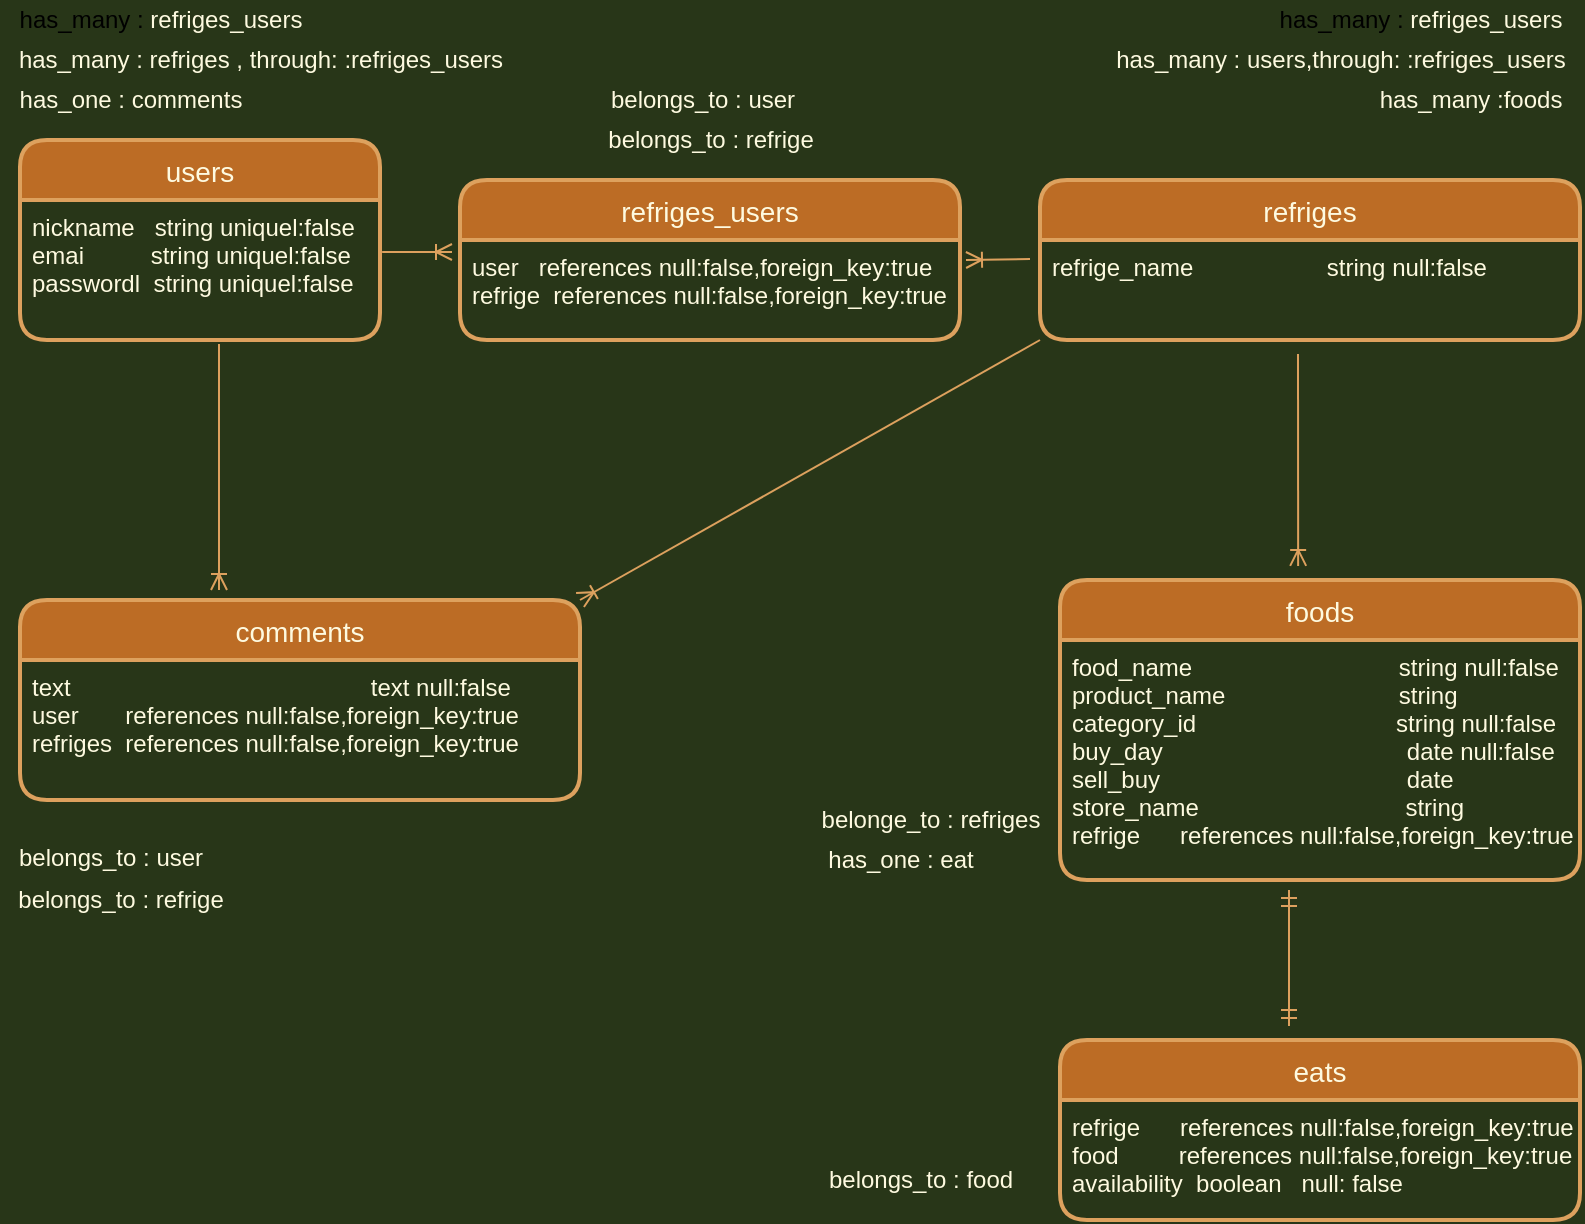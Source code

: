 <mxfile version="13.10.0" type="embed">
    <diagram id="lyI2KkDharn-gFjJ3-VB" name="ページ1">
        <mxGraphModel dx="968" dy="680" grid="1" gridSize="10" guides="1" tooltips="1" connect="1" arrows="1" fold="1" page="1" pageScale="1" pageWidth="827" pageHeight="1169" background="#283618" math="0" shadow="0">
            <root>
                <mxCell id="0"/>
                <mxCell id="1" parent="0"/>
                <mxCell id="11" value="" style="fontSize=12;html=1;endArrow=ERoneToMany;strokeColor=#DDA15E;fontColor=#FEFAE0;labelBackgroundColor=#283618;" parent="1" edge="1">
                    <mxGeometry width="100" height="100" relative="1" as="geometry">
                        <mxPoint x="525" y="229.5" as="sourcePoint"/>
                        <mxPoint x="493" y="230" as="targetPoint"/>
                        <Array as="points"/>
                    </mxGeometry>
                </mxCell>
                <mxCell id="12" value="" style="fontSize=12;html=1;endArrow=ERoneToMany;strokeColor=#DDA15E;fontColor=#FEFAE0;exitX=0;exitY=1;exitDx=0;exitDy=0;entryX=1;entryY=0;entryDx=0;entryDy=0;labelBackgroundColor=#283618;" parent="1" source="42" target="43" edge="1">
                    <mxGeometry width="100" height="100" relative="1" as="geometry">
                        <mxPoint x="460" y="300" as="sourcePoint"/>
                        <mxPoint x="300" y="398" as="targetPoint"/>
                    </mxGeometry>
                </mxCell>
                <mxCell id="17" value="has_many : users,through: :refriges_users" style="text;html=1;align=center;verticalAlign=middle;resizable=0;points=[];autosize=1;fontColor=#FEFAE0;" parent="1" vertex="1">
                    <mxGeometry x="560" y="120" width="240" height="20" as="geometry"/>
                </mxCell>
                <mxCell id="18" value="has_many : refriges , through: :refriges_users" style="text;html=1;align=center;verticalAlign=middle;resizable=0;points=[];autosize=1;fontColor=#FEFAE0;" parent="1" vertex="1">
                    <mxGeometry x="10" y="120" width="260" height="20" as="geometry"/>
                </mxCell>
                <mxCell id="22" value="has_many :foods" style="text;html=1;align=center;verticalAlign=middle;resizable=0;points=[];autosize=1;fontColor=#FEFAE0;" parent="1" vertex="1">
                    <mxGeometry x="690" y="140" width="110" height="20" as="geometry"/>
                </mxCell>
                <mxCell id="23" value="belongs_to : refrige" style="text;html=1;align=center;verticalAlign=middle;resizable=0;points=[];autosize=1;fontColor=#FEFAE0;" parent="1" vertex="1">
                    <mxGeometry x="10" y="540" width="120" height="20" as="geometry"/>
                </mxCell>
                <mxCell id="24" value="has_one : comments" style="text;html=1;align=center;verticalAlign=middle;resizable=0;points=[];autosize=1;fontColor=#FEFAE0;" parent="1" vertex="1">
                    <mxGeometry x="10" y="140" width="130" height="20" as="geometry"/>
                </mxCell>
                <mxCell id="25" value="belongs_to : user" style="text;html=1;align=center;verticalAlign=middle;resizable=0;points=[];autosize=1;fontColor=#FEFAE0;" parent="1" vertex="1">
                    <mxGeometry x="10" y="519" width="110" height="20" as="geometry"/>
                </mxCell>
                <mxCell id="46" value="" style="fontSize=12;html=1;endArrow=ERoneToMany;strokeColor=#DDA15E;fontColor=#FEFAE0;labelBackgroundColor=#283618;" parent="1" edge="1">
                    <mxGeometry width="100" height="100" relative="1" as="geometry">
                        <mxPoint x="119.5" y="272" as="sourcePoint"/>
                        <mxPoint x="119.5" y="395" as="targetPoint"/>
                    </mxGeometry>
                </mxCell>
                <mxCell id="47" value="" style="fontSize=12;html=1;endArrow=ERoneToMany;strokeColor=#DDA15E;fontColor=#FEFAE0;entryX=0.458;entryY=-0.027;entryDx=0;entryDy=0;entryPerimeter=0;labelBackgroundColor=#283618;" parent="1" edge="1">
                    <mxGeometry width="100" height="100" relative="1" as="geometry">
                        <mxPoint x="659" y="277" as="sourcePoint"/>
                        <mxPoint x="659.08" y="382.95" as="targetPoint"/>
                    </mxGeometry>
                </mxCell>
                <mxCell id="43" value="comments" style="swimlane;childLayout=stackLayout;horizontal=1;startSize=30;horizontalStack=0;rounded=1;fontSize=14;fontStyle=0;strokeWidth=2;resizeParent=0;resizeLast=1;shadow=0;dashed=0;align=center;fillColor=#BC6C25;strokeColor=#DDA15E;fontColor=#FEFAE0;" parent="1" vertex="1">
                    <mxGeometry x="20" y="400" width="280" height="100" as="geometry"/>
                </mxCell>
                <mxCell id="44" value="text                                             text null:false&#10;user       references null:false,foreign_key:true&#10;refriges  references null:false,foreign_key:true" style="align=left;strokeColor=none;fillColor=none;spacingLeft=4;fontSize=12;verticalAlign=top;resizable=0;rotatable=0;part=1;fontColor=#FEFAE0;" parent="43" vertex="1">
                    <mxGeometry y="30" width="280" height="70" as="geometry"/>
                </mxCell>
                <mxCell id="48" value="" style="fontSize=12;html=1;endArrow=ERmandOne;startArrow=ERmandOne;strokeColor=#DDA15E;fontColor=#FEFAE0;labelBackgroundColor=#283618;" parent="1" edge="1">
                    <mxGeometry width="100" height="100" relative="1" as="geometry">
                        <mxPoint x="654.5" y="613" as="sourcePoint"/>
                        <mxPoint x="654.5" y="545" as="targetPoint"/>
                        <Array as="points"/>
                    </mxGeometry>
                </mxCell>
                <mxCell id="49" value="&lt;span style=&quot;color: rgb(254 , 250 , 224)&quot;&gt;belonge_to : refriges&lt;/span&gt;" style="text;html=1;align=center;verticalAlign=middle;resizable=0;points=[];autosize=1;fontColor=#FEFAE0;" parent="1" vertex="1">
                    <mxGeometry x="415" y="500" width="120" height="20" as="geometry"/>
                </mxCell>
                <mxCell id="50" value="has_one : eat" style="text;html=1;align=center;verticalAlign=middle;resizable=0;points=[];autosize=1;fontColor=#FEFAE0;" parent="1" vertex="1">
                    <mxGeometry x="415" y="520" width="90" height="20" as="geometry"/>
                </mxCell>
                <mxCell id="51" value="belongs_to : food" style="text;html=1;align=center;verticalAlign=middle;resizable=0;points=[];autosize=1;fontColor=#FEFAE0;" parent="1" vertex="1">
                    <mxGeometry x="415" y="680" width="110" height="20" as="geometry"/>
                </mxCell>
                <mxCell id="38" value="users" style="swimlane;childLayout=stackLayout;horizontal=1;startSize=30;horizontalStack=0;rounded=1;fontSize=14;fontStyle=0;strokeWidth=2;resizeParent=0;resizeLast=1;shadow=0;dashed=0;align=center;fillColor=#BC6C25;strokeColor=#DDA15E;fontColor=#FEFAE0;" parent="1" vertex="1">
                    <mxGeometry x="20" y="170" width="180" height="100" as="geometry"/>
                </mxCell>
                <mxCell id="39" value="nickname   string uniquel:false&#10;emai          string uniquel:false&#10;passwordl  string uniquel:false&#10;" style="align=left;strokeColor=none;fillColor=none;spacingLeft=4;fontSize=12;verticalAlign=top;resizable=0;rotatable=0;part=1;fontColor=#FEFAE0;" parent="38" vertex="1">
                    <mxGeometry y="30" width="180" height="70" as="geometry"/>
                </mxCell>
                <mxCell id="41" value="refriges" style="swimlane;childLayout=stackLayout;horizontal=1;startSize=30;horizontalStack=0;rounded=1;fontSize=14;fontStyle=0;strokeWidth=2;resizeParent=0;resizeLast=1;shadow=0;dashed=0;align=center;fillColor=#BC6C25;strokeColor=#DDA15E;fontColor=#FEFAE0;" parent="1" vertex="1">
                    <mxGeometry x="530" y="190" width="270" height="80" as="geometry"/>
                </mxCell>
                <mxCell id="42" value="refrige_name                    string null:false" style="align=left;strokeColor=none;fillColor=none;spacingLeft=4;fontSize=12;verticalAlign=top;resizable=0;rotatable=0;part=1;fontColor=#FEFAE0;" parent="41" vertex="1">
                    <mxGeometry y="30" width="270" height="50" as="geometry"/>
                </mxCell>
                <mxCell id="29" value="foods" style="swimlane;childLayout=stackLayout;horizontal=1;startSize=30;horizontalStack=0;rounded=1;fontSize=14;fontStyle=0;strokeWidth=2;resizeParent=0;resizeLast=1;shadow=0;dashed=0;align=center;fillColor=#BC6C25;strokeColor=#DDA15E;fontColor=#FEFAE0;" parent="1" vertex="1">
                    <mxGeometry x="540" y="390" width="260" height="150" as="geometry"/>
                </mxCell>
                <mxCell id="30" value="food_name                               string null:false&#10;product_name                          string&#10;category_id                              string null:false    &#10;buy_day                  　               date null:false&#10;sell_buy                                     date &#10;store_name                               string&#10;refrige      references null:false,foreign_key:true" style="align=left;strokeColor=none;fillColor=none;spacingLeft=4;fontSize=12;verticalAlign=top;resizable=0;rotatable=0;part=1;fontColor=#FEFAE0;" parent="29" vertex="1">
                    <mxGeometry y="30" width="260" height="120" as="geometry"/>
                </mxCell>
                <mxCell id="27" value="eats" style="swimlane;childLayout=stackLayout;horizontal=1;startSize=30;horizontalStack=0;rounded=1;fontSize=14;fontStyle=0;strokeWidth=2;resizeParent=0;resizeLast=1;shadow=0;dashed=0;align=center;fillColor=#BC6C25;strokeColor=#DDA15E;fontColor=#FEFAE0;" parent="1" vertex="1">
                    <mxGeometry x="540" y="620" width="260" height="90" as="geometry"/>
                </mxCell>
                <mxCell id="37" value="refrige      references null:false,foreign_key:true&#10;food         references null:false,foreign_key:true&#10;availability  boolean   null: false" style="align=left;strokeColor=none;fillColor=none;spacingLeft=4;fontSize=12;verticalAlign=top;resizable=0;rotatable=0;part=1;fontColor=#FEFAE0;" parent="27" vertex="1">
                    <mxGeometry y="30" width="260" height="60" as="geometry"/>
                </mxCell>
                <mxCell id="52" value="refriges_users" style="swimlane;childLayout=stackLayout;horizontal=1;startSize=30;horizontalStack=0;rounded=1;fontSize=14;fontStyle=0;strokeWidth=2;resizeParent=0;resizeLast=1;shadow=0;dashed=0;align=center;fillColor=#BC6C25;strokeColor=#DDA15E;fontColor=#FEFAE0;" parent="1" vertex="1">
                    <mxGeometry x="240" y="190" width="250" height="80" as="geometry"/>
                </mxCell>
                <mxCell id="53" value="user   references null:false,foreign_key:true&#10;refrige  references null:false,foreign_key:true" style="align=left;strokeColor=none;fillColor=none;spacingLeft=4;fontSize=12;verticalAlign=top;resizable=0;rotatable=0;part=1;fontColor=#FEFAE0;" parent="52" vertex="1">
                    <mxGeometry y="30" width="250" height="50" as="geometry"/>
                </mxCell>
                <mxCell id="57" value="" style="edgeStyle=entityRelationEdgeStyle;fontSize=12;html=1;endArrow=ERoneToMany;exitX=1.017;exitY=0.371;exitDx=0;exitDy=0;exitPerimeter=0;labelBackgroundColor=#283618;strokeColor=#DDA15E;fontColor=#FEFAE0;" parent="1" edge="1">
                    <mxGeometry width="100" height="100" relative="1" as="geometry">
                        <mxPoint x="201.06" y="225.97" as="sourcePoint"/>
                        <mxPoint x="236" y="226" as="targetPoint"/>
                    </mxGeometry>
                </mxCell>
                <mxCell id="58" value="belongs_to : user" style="text;html=1;align=center;verticalAlign=middle;resizable=0;points=[];autosize=1;fontColor=#FEFAE0;" parent="1" vertex="1">
                    <mxGeometry x="306" y="140" width="110" height="20" as="geometry"/>
                </mxCell>
                <mxCell id="60" value="belongs_to : refrige&lt;br&gt;" style="text;html=1;align=center;verticalAlign=middle;resizable=0;points=[];autosize=1;fontColor=#FEFAE0;" parent="1" vertex="1">
                    <mxGeometry x="305" y="160" width="120" height="20" as="geometry"/>
                </mxCell>
                <mxCell id="62" value="has_many :&amp;nbsp;&lt;span style=&quot;color: rgb(254 , 250 , 224)&quot;&gt;refriges_users&lt;/span&gt;" style="text;html=1;align=center;verticalAlign=middle;resizable=0;points=[];autosize=1;" parent="1" vertex="1">
                    <mxGeometry x="10" y="100" width="160" height="20" as="geometry"/>
                </mxCell>
                <mxCell id="63" value="has_many :&amp;nbsp;&lt;span style=&quot;color: rgb(254 , 250 , 224)&quot;&gt;refriges_users&lt;/span&gt;" style="text;html=1;align=center;verticalAlign=middle;resizable=0;points=[];autosize=1;" parent="1" vertex="1">
                    <mxGeometry x="640" y="100" width="160" height="20" as="geometry"/>
                </mxCell>
            </root>
        </mxGraphModel>
    </diagram>
</mxfile>